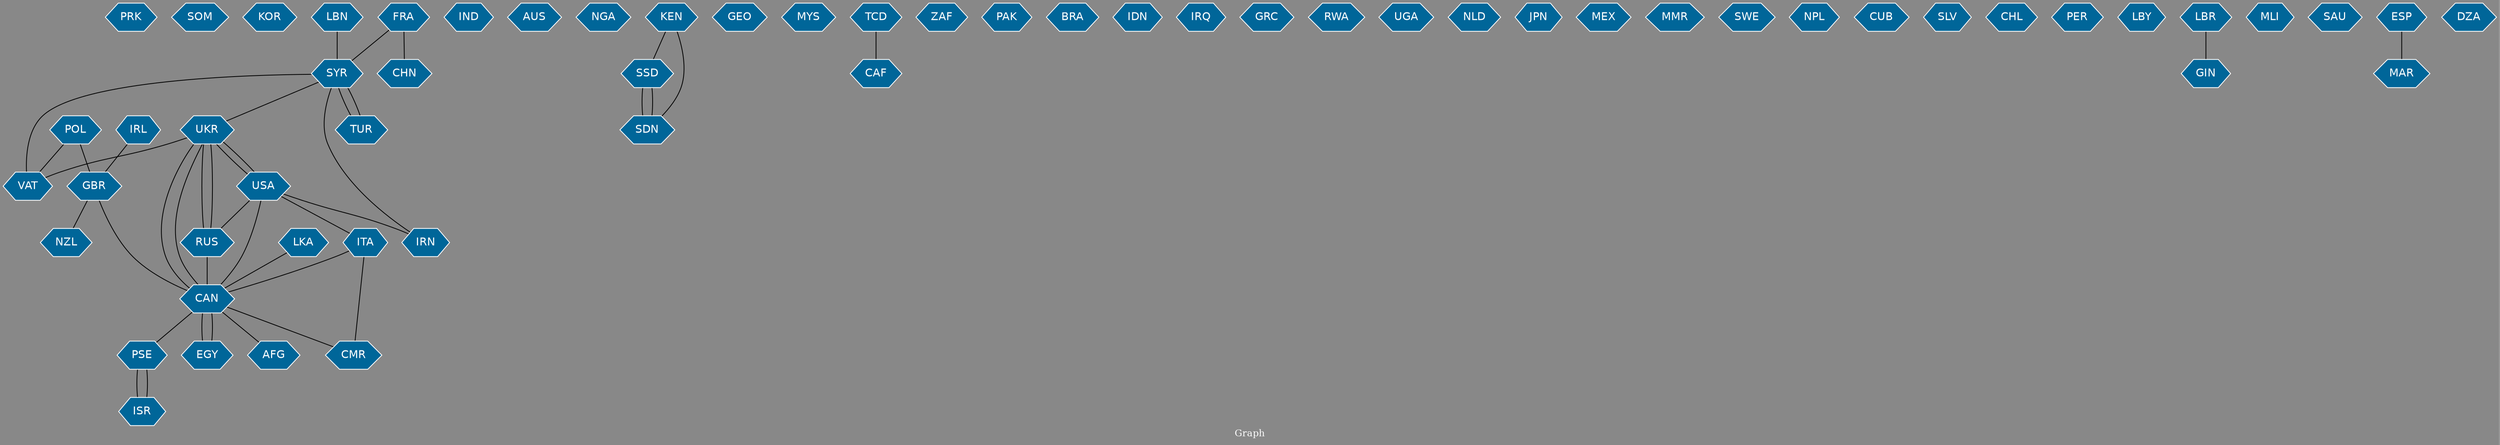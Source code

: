 // Countries together in item graph
graph {
	graph [bgcolor="#888888" fontcolor=white fontsize=12 label="Graph" outputorder=edgesfirst overlap=prism]
	node [color=white fillcolor="#006699" fontcolor=white fontname=Helvetica shape=hexagon style=filled]
	edge [arrowhead=open color=black fontcolor=white fontname=Courier fontsize=12]
		PRK [label=PRK]
		SOM [label=SOM]
		KOR [label=KOR]
		SYR [label=SYR]
		AFG [label=AFG]
		IND [label=IND]
		RUS [label=RUS]
		USA [label=USA]
		UKR [label=UKR]
		AUS [label=AUS]
		GBR [label=GBR]
		TUR [label=TUR]
		VAT [label=VAT]
		NGA [label=NGA]
		SSD [label=SSD]
		SDN [label=SDN]
		GEO [label=GEO]
		IRN [label=IRN]
		MYS [label=MYS]
		CAF [label=CAF]
		ZAF [label=ZAF]
		PAK [label=PAK]
		BRA [label=BRA]
		CAN [label=CAN]
		LBN [label=LBN]
		IDN [label=IDN]
		IRQ [label=IRQ]
		GRC [label=GRC]
		PSE [label=PSE]
		RWA [label=RWA]
		UGA [label=UGA]
		NLD [label=NLD]
		JPN [label=JPN]
		ISR [label=ISR]
		CHN [label=CHN]
		IRL [label=IRL]
		MEX [label=MEX]
		EGY [label=EGY]
		ITA [label=ITA]
		CMR [label=CMR]
		MMR [label=MMR]
		SWE [label=SWE]
		NPL [label=NPL]
		POL [label=POL]
		CUB [label=CUB]
		FRA [label=FRA]
		KEN [label=KEN]
		TCD [label=TCD]
		NZL [label=NZL]
		SLV [label=SLV]
		CHL [label=CHL]
		PER [label=PER]
		LBY [label=LBY]
		LBR [label=LBR]
		GIN [label=GIN]
		MLI [label=MLI]
		SAU [label=SAU]
		ESP [label=ESP]
		MAR [label=MAR]
		LKA [label=LKA]
		DZA [label=DZA]
			TUR -- SYR [weight=2]
			ISR -- PSE [weight=2]
			SYR -- TUR [weight=1]
			UKR -- RUS [weight=17]
			GBR -- NZL [weight=1]
			PSE -- ISR [weight=1]
			CAN -- EGY [weight=1]
			USA -- CAN [weight=1]
			CAN -- AFG [weight=2]
			CAN -- UKR [weight=2]
			GBR -- CAN [weight=1]
			UKR -- CAN [weight=1]
			IRL -- GBR [weight=1]
			ITA -- CMR [weight=1]
			RUS -- CAN [weight=1]
			FRA -- SYR [weight=1]
			CAN -- PSE [weight=1]
			KEN -- SDN [weight=1]
			SYR -- VAT [weight=1]
			TCD -- CAF [weight=1]
			ITA -- CAN [weight=1]
			LBN -- SYR [weight=1]
			UKR -- USA [weight=1]
			RUS -- UKR [weight=14]
			USA -- RUS [weight=1]
			SYR -- UKR [weight=1]
			UKR -- VAT [weight=1]
			FRA -- CHN [weight=1]
			USA -- ITA [weight=1]
			POL -- GBR [weight=1]
			SDN -- SSD [weight=4]
			ESP -- MAR [weight=1]
			LBR -- GIN [weight=1]
			KEN -- SSD [weight=1]
			EGY -- CAN [weight=1]
			LKA -- CAN [weight=1]
			CAN -- CMR [weight=1]
			SSD -- SDN [weight=2]
			SYR -- IRN [weight=1]
			USA -- UKR [weight=1]
			USA -- IRN [weight=1]
			POL -- VAT [weight=1]
}